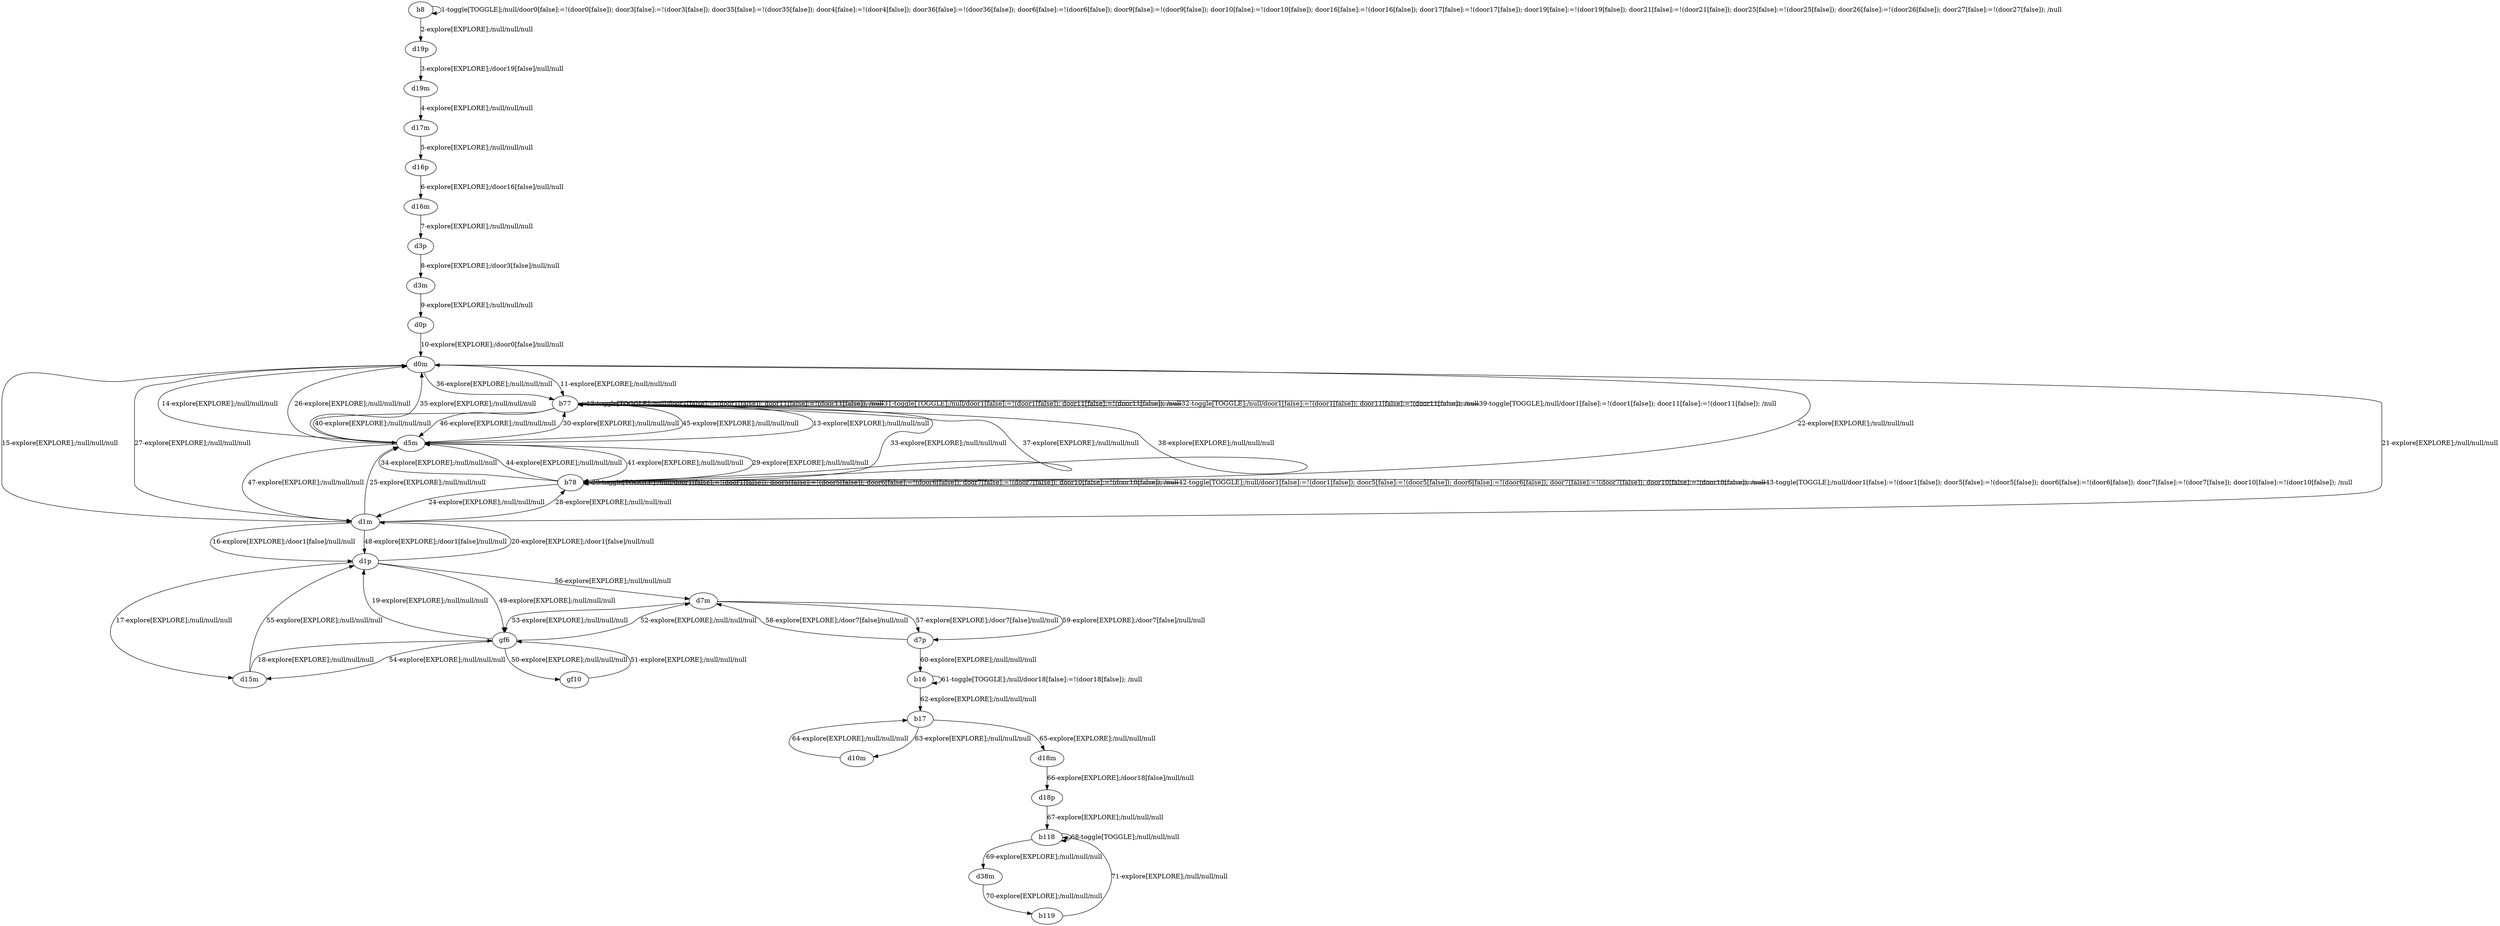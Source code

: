 # Total number of goals covered by this test: 1
# b119 --> b118

digraph g {
"b8" -> "b8" [label = "1-toggle[TOGGLE];/null/door0[false]:=!(door0[false]); door3[false]:=!(door3[false]); door35[false]:=!(door35[false]); door4[false]:=!(door4[false]); door36[false]:=!(door36[false]); door6[false]:=!(door6[false]); door9[false]:=!(door9[false]); door10[false]:=!(door10[false]); door16[false]:=!(door16[false]); door17[false]:=!(door17[false]); door19[false]:=!(door19[false]); door21[false]:=!(door21[false]); door25[false]:=!(door25[false]); door26[false]:=!(door26[false]); door27[false]:=!(door27[false]); /null"];
"b8" -> "d19p" [label = "2-explore[EXPLORE];/null/null/null"];
"d19p" -> "d19m" [label = "3-explore[EXPLORE];/door19[false]/null/null"];
"d19m" -> "d17m" [label = "4-explore[EXPLORE];/null/null/null"];
"d17m" -> "d16p" [label = "5-explore[EXPLORE];/null/null/null"];
"d16p" -> "d16m" [label = "6-explore[EXPLORE];/door16[false]/null/null"];
"d16m" -> "d3p" [label = "7-explore[EXPLORE];/null/null/null"];
"d3p" -> "d3m" [label = "8-explore[EXPLORE];/door3[false]/null/null"];
"d3m" -> "d0p" [label = "9-explore[EXPLORE];/null/null/null"];
"d0p" -> "d0m" [label = "10-explore[EXPLORE];/door0[false]/null/null"];
"d0m" -> "b77" [label = "11-explore[EXPLORE];/null/null/null"];
"b77" -> "b77" [label = "12-toggle[TOGGLE];/null/door1[false]:=!(door1[false]); door11[false]:=!(door11[false]); /null"];
"b77" -> "d5m" [label = "13-explore[EXPLORE];/null/null/null"];
"d5m" -> "d0m" [label = "14-explore[EXPLORE];/null/null/null"];
"d0m" -> "d1m" [label = "15-explore[EXPLORE];/null/null/null"];
"d1m" -> "d1p" [label = "16-explore[EXPLORE];/door1[false]/null/null"];
"d1p" -> "d15m" [label = "17-explore[EXPLORE];/null/null/null"];
"d15m" -> "gf6" [label = "18-explore[EXPLORE];/null/null/null"];
"gf6" -> "d1p" [label = "19-explore[EXPLORE];/null/null/null"];
"d1p" -> "d1m" [label = "20-explore[EXPLORE];/door1[false]/null/null"];
"d1m" -> "d0m" [label = "21-explore[EXPLORE];/null/null/null"];
"d0m" -> "b78" [label = "22-explore[EXPLORE];/null/null/null"];
"b78" -> "b78" [label = "23-toggle[TOGGLE];/null/door1[false]:=!(door1[false]); door5[false]:=!(door5[false]); door6[false]:=!(door6[false]); door7[false]:=!(door7[false]); door10[false]:=!(door10[false]); /null"];
"b78" -> "d1m" [label = "24-explore[EXPLORE];/null/null/null"];
"d1m" -> "d5m" [label = "25-explore[EXPLORE];/null/null/null"];
"d5m" -> "d0m" [label = "26-explore[EXPLORE];/null/null/null"];
"d0m" -> "d1m" [label = "27-explore[EXPLORE];/null/null/null"];
"d1m" -> "b78" [label = "28-explore[EXPLORE];/null/null/null"];
"b78" -> "d5m" [label = "29-explore[EXPLORE];/null/null/null"];
"d5m" -> "b77" [label = "30-explore[EXPLORE];/null/null/null"];
"b77" -> "b77" [label = "31-toggle[TOGGLE];/null/door1[false]:=!(door1[false]); door11[false]:=!(door11[false]); /null"];
"b77" -> "b77" [label = "32-toggle[TOGGLE];/null/door1[false]:=!(door1[false]); door11[false]:=!(door11[false]); /null"];
"b77" -> "b78" [label = "33-explore[EXPLORE];/null/null/null"];
"b78" -> "d5m" [label = "34-explore[EXPLORE];/null/null/null"];
"d5m" -> "d0m" [label = "35-explore[EXPLORE];/null/null/null"];
"d0m" -> "b77" [label = "36-explore[EXPLORE];/null/null/null"];
"b77" -> "b78" [label = "37-explore[EXPLORE];/null/null/null"];
"b78" -> "b77" [label = "38-explore[EXPLORE];/null/null/null"];
"b77" -> "b77" [label = "39-toggle[TOGGLE];/null/door1[false]:=!(door1[false]); door11[false]:=!(door11[false]); /null"];
"b77" -> "d5m" [label = "40-explore[EXPLORE];/null/null/null"];
"d5m" -> "b78" [label = "41-explore[EXPLORE];/null/null/null"];
"b78" -> "b78" [label = "42-toggle[TOGGLE];/null/door1[false]:=!(door1[false]); door5[false]:=!(door5[false]); door6[false]:=!(door6[false]); door7[false]:=!(door7[false]); door10[false]:=!(door10[false]); /null"];
"b78" -> "b78" [label = "43-toggle[TOGGLE];/null/door1[false]:=!(door1[false]); door5[false]:=!(door5[false]); door6[false]:=!(door6[false]); door7[false]:=!(door7[false]); door10[false]:=!(door10[false]); /null"];
"b78" -> "d5m" [label = "44-explore[EXPLORE];/null/null/null"];
"d5m" -> "b77" [label = "45-explore[EXPLORE];/null/null/null"];
"b77" -> "d5m" [label = "46-explore[EXPLORE];/null/null/null"];
"d5m" -> "d1m" [label = "47-explore[EXPLORE];/null/null/null"];
"d1m" -> "d1p" [label = "48-explore[EXPLORE];/door1[false]/null/null"];
"d1p" -> "gf6" [label = "49-explore[EXPLORE];/null/null/null"];
"gf6" -> "gf10" [label = "50-explore[EXPLORE];/null/null/null"];
"gf10" -> "gf6" [label = "51-explore[EXPLORE];/null/null/null"];
"gf6" -> "d7m" [label = "52-explore[EXPLORE];/null/null/null"];
"d7m" -> "gf6" [label = "53-explore[EXPLORE];/null/null/null"];
"gf6" -> "d15m" [label = "54-explore[EXPLORE];/null/null/null"];
"d15m" -> "d1p" [label = "55-explore[EXPLORE];/null/null/null"];
"d1p" -> "d7m" [label = "56-explore[EXPLORE];/null/null/null"];
"d7m" -> "d7p" [label = "57-explore[EXPLORE];/door7[false]/null/null"];
"d7p" -> "d7m" [label = "58-explore[EXPLORE];/door7[false]/null/null"];
"d7m" -> "d7p" [label = "59-explore[EXPLORE];/door7[false]/null/null"];
"d7p" -> "b16" [label = "60-explore[EXPLORE];/null/null/null"];
"b16" -> "b16" [label = "61-toggle[TOGGLE];/null/door18[false]:=!(door18[false]); /null"];
"b16" -> "b17" [label = "62-explore[EXPLORE];/null/null/null"];
"b17" -> "d10m" [label = "63-explore[EXPLORE];/null/null/null"];
"d10m" -> "b17" [label = "64-explore[EXPLORE];/null/null/null"];
"b17" -> "d18m" [label = "65-explore[EXPLORE];/null/null/null"];
"d18m" -> "d18p" [label = "66-explore[EXPLORE];/door18[false]/null/null"];
"d18p" -> "b118" [label = "67-explore[EXPLORE];/null/null/null"];
"b118" -> "b118" [label = "68-toggle[TOGGLE];/null/null/null"];
"b118" -> "d38m" [label = "69-explore[EXPLORE];/null/null/null"];
"d38m" -> "b119" [label = "70-explore[EXPLORE];/null/null/null"];
"b119" -> "b118" [label = "71-explore[EXPLORE];/null/null/null"];
}